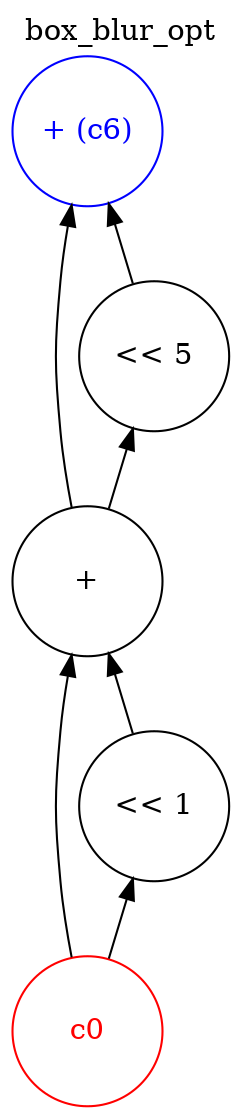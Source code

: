 digraph "box_blur_opt" {
graph [label="box_blur_opt" labelloc="t"]
node [shape=circle width=1 margin=0]
edge [dir=back]
8 [label="c0" style=solid color=red fontcolor=red]
9 [label="<< 1" style=solid color=black fontcolor=black]
9 -> 8
12 [label="+" style=solid color=black fontcolor=black]
12 -> 8
12 -> 9
15 [label="<< 5" style=solid color=black fontcolor=black]
15 -> 12
14 [label="+ (c6)" style=solid color=blue fontcolor=blue]
14 -> 12
14 -> 15
}
